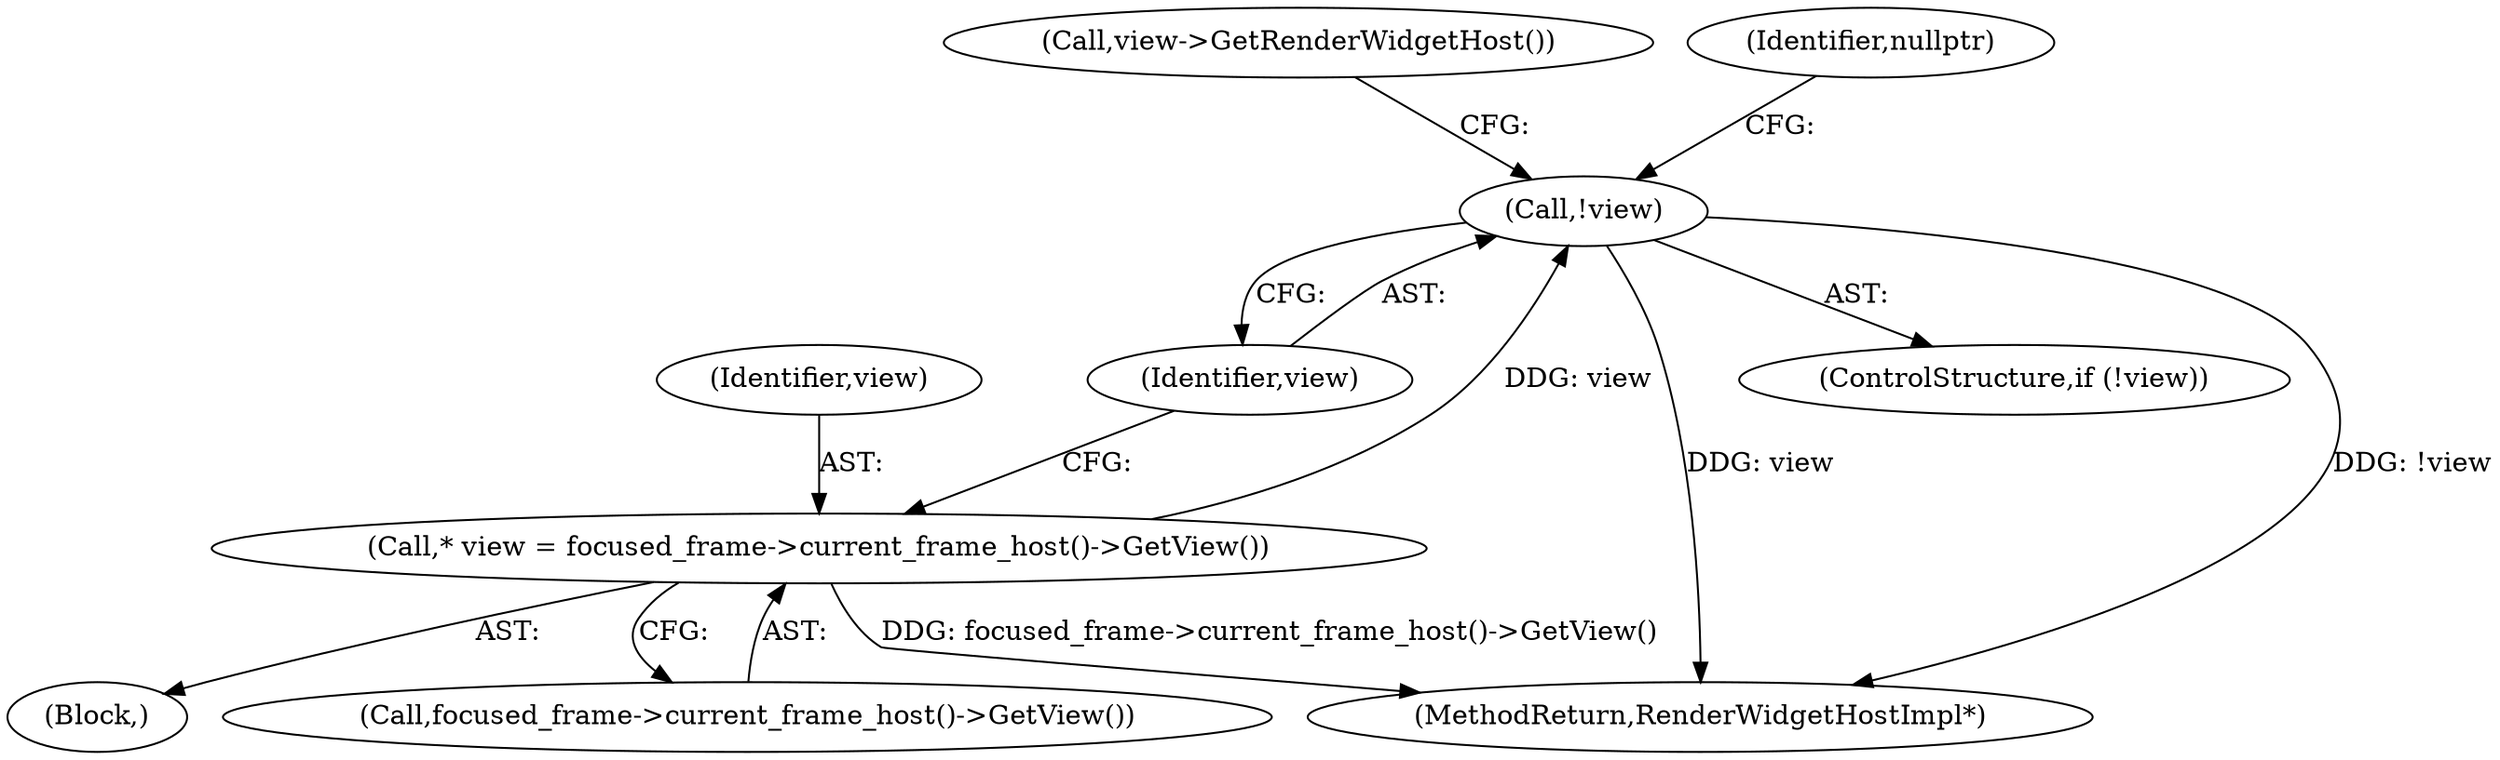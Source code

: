 digraph "0_Chrome_adca986a53b31b6da4cb22f8e755f6856daea89a_8@pointer" {
"1000153" [label="(Call,!view)"];
"1000149" [label="(Call,* view = focused_frame->current_frame_host()->GetView())"];
"1000153" [label="(Call,!view)"];
"1000159" [label="(Call,view->GetRenderWidgetHost())"];
"1000150" [label="(Identifier,view)"];
"1000156" [label="(Identifier,nullptr)"];
"1000149" [label="(Call,* view = focused_frame->current_frame_host()->GetView())"];
"1000151" [label="(Call,focused_frame->current_frame_host()->GetView())"];
"1000154" [label="(Identifier,view)"];
"1000160" [label="(MethodReturn,RenderWidgetHostImpl*)"];
"1000152" [label="(ControlStructure,if (!view))"];
"1000102" [label="(Block,)"];
"1000153" -> "1000152"  [label="AST: "];
"1000153" -> "1000154"  [label="CFG: "];
"1000154" -> "1000153"  [label="AST: "];
"1000156" -> "1000153"  [label="CFG: "];
"1000159" -> "1000153"  [label="CFG: "];
"1000153" -> "1000160"  [label="DDG: view"];
"1000153" -> "1000160"  [label="DDG: !view"];
"1000149" -> "1000153"  [label="DDG: view"];
"1000149" -> "1000102"  [label="AST: "];
"1000149" -> "1000151"  [label="CFG: "];
"1000150" -> "1000149"  [label="AST: "];
"1000151" -> "1000149"  [label="AST: "];
"1000154" -> "1000149"  [label="CFG: "];
"1000149" -> "1000160"  [label="DDG: focused_frame->current_frame_host()->GetView()"];
}
